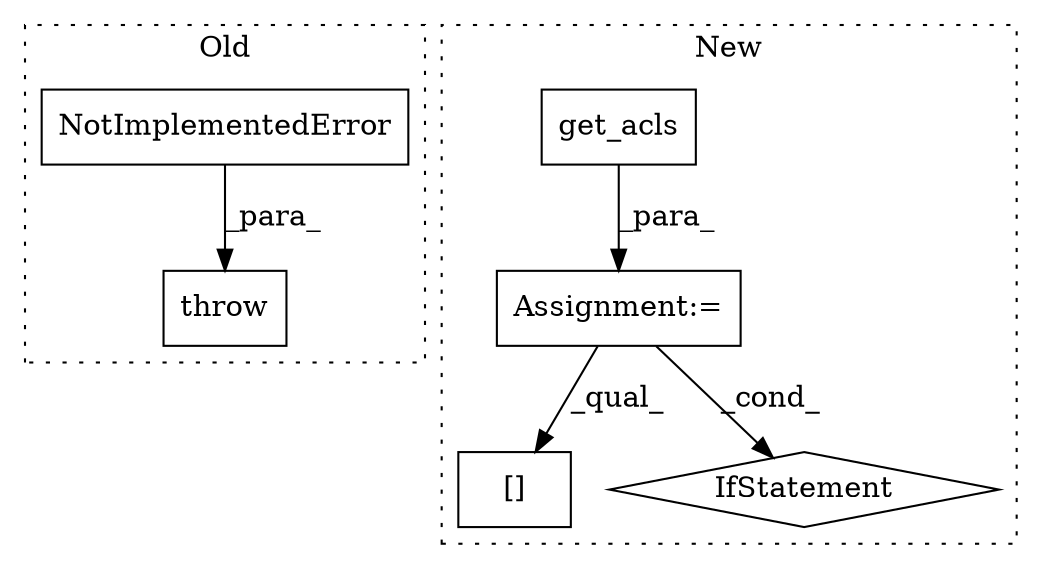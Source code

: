 digraph G {
subgraph cluster0 {
1 [label="NotImplementedError" a="32" s="8819" l="21" shape="box"];
4 [label="throw" a="53" s="8813" l="6" shape="box"];
label = "Old";
style="dotted";
}
subgraph cluster1 {
2 [label="get_acls" a="32" s="8910,8928" l="9,1" shape="box"];
3 [label="[]" a="2" s="9032,9065" l="5,1" shape="box"];
5 [label="Assignment:=" a="7" s="8904" l="1" shape="box"];
6 [label="IfStatement" a="25" s="8935,8990" l="8,2" shape="diamond"];
label = "New";
style="dotted";
}
1 -> 4 [label="_para_"];
2 -> 5 [label="_para_"];
5 -> 3 [label="_qual_"];
5 -> 6 [label="_cond_"];
}